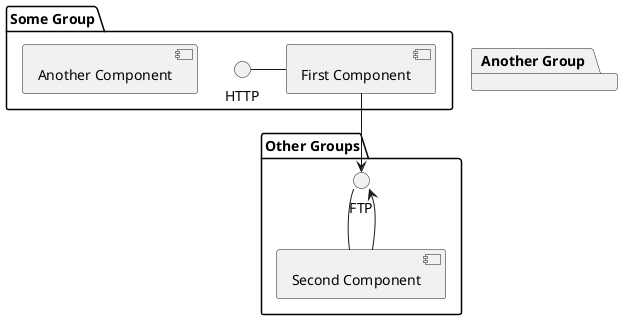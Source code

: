 @startuml

package "Some Group" {
  HTTP - [First Component]
  [Another Component]
}

package "Other Groups" {
  FTP - [Second Component]

  [First Component] --> FTP

}

package "Another Group" {
  [Second Component] --> FTP
}

@enduml